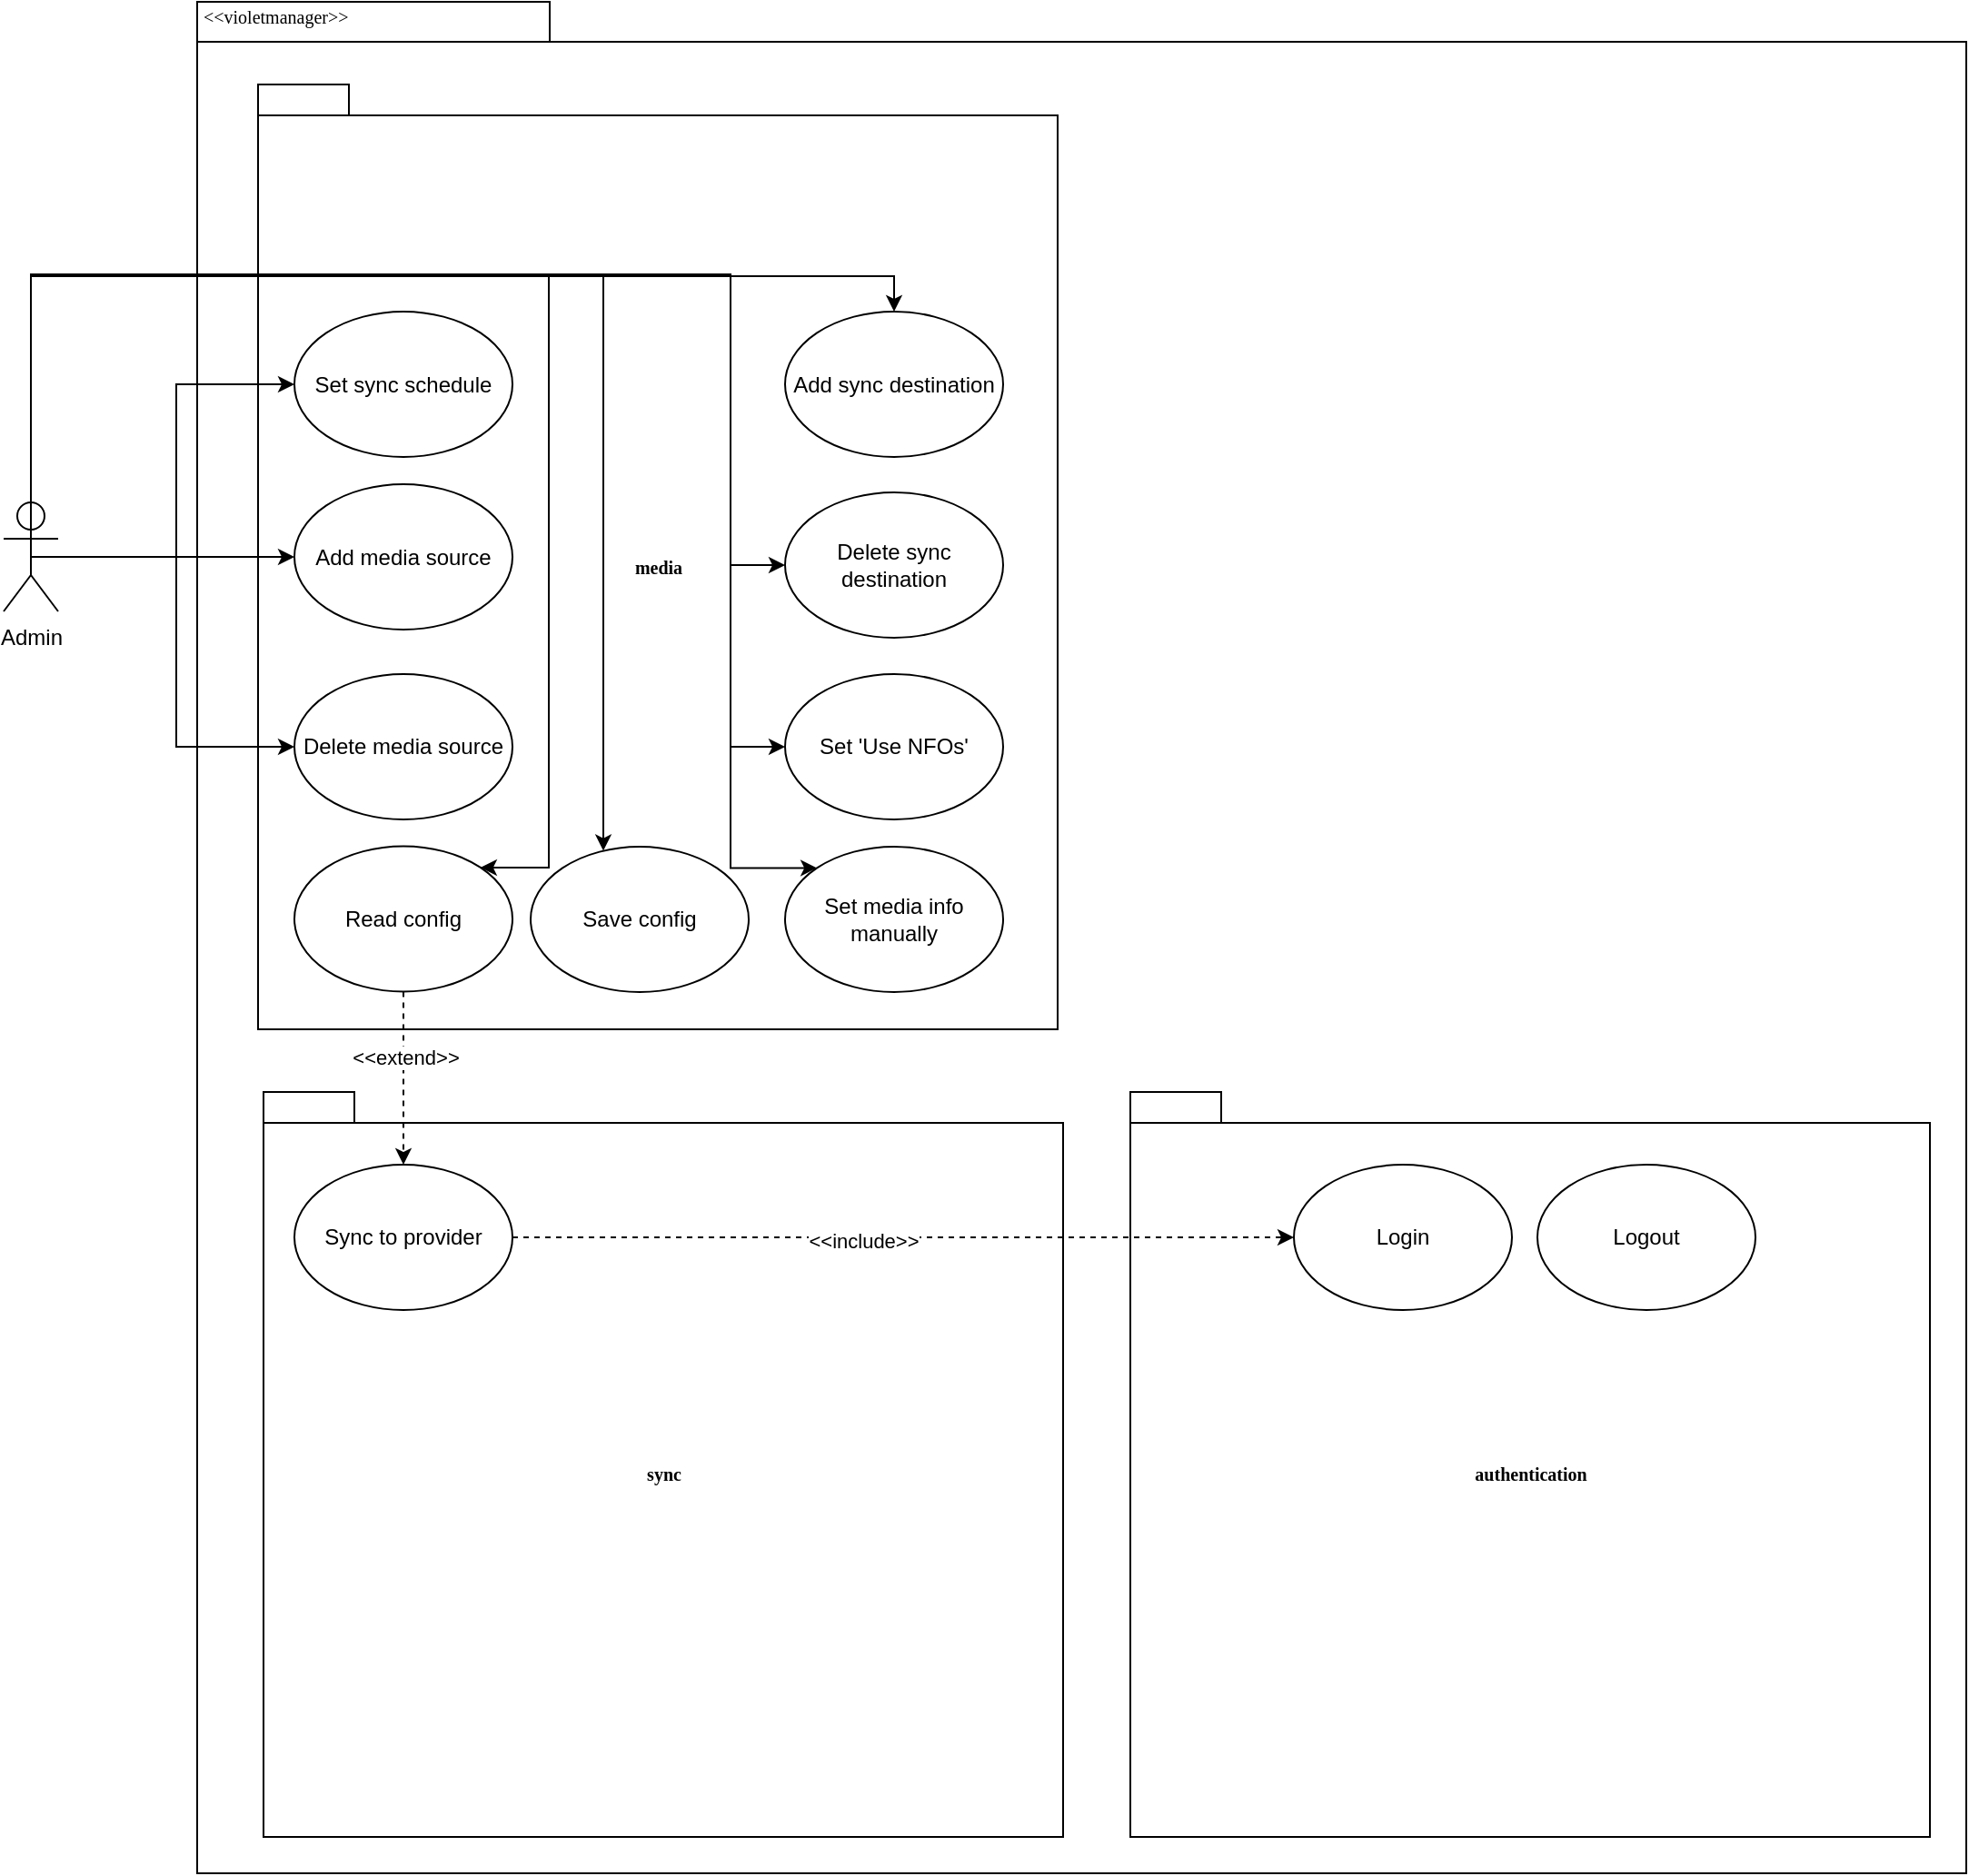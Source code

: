 <mxfile version="13.10.9" type="github">
  <diagram name="Page-1" id="b5b7bab2-c9e2-2cf4-8b2a-24fd1a2a6d21">
    <mxGraphModel dx="1718" dy="959" grid="1" gridSize="10" guides="1" tooltips="1" connect="1" arrows="1" fold="1" page="1" pageScale="1" pageWidth="827" pageHeight="1169" background="#ffffff" math="0" shadow="0">
      <root>
        <mxCell id="0" />
        <mxCell id="1" parent="0" />
        <mxCell id="6e0c8c40b5770093-72" value="" style="shape=folder;fontStyle=1;spacingTop=10;tabWidth=194;tabHeight=22;tabPosition=left;html=1;rounded=0;shadow=0;comic=0;labelBackgroundColor=none;strokeWidth=1;fillColor=none;fontFamily=Verdana;fontSize=10;align=center;" parent="1" vertex="1">
          <mxGeometry x="156.5" y="40" width="973.5" height="1030" as="geometry" />
        </mxCell>
        <mxCell id="6e0c8c40b5770093-73" value="&amp;lt;&amp;lt;violetmanager&amp;gt;&amp;gt;" style="text;html=1;align=left;verticalAlign=top;spacingTop=-4;fontSize=10;fontFamily=Verdana" parent="1" vertex="1">
          <mxGeometry x="157.5" y="40" width="130" height="20" as="geometry" />
        </mxCell>
        <mxCell id="yLW3yvbtPbf4ESxx5c4I-72" style="edgeStyle=orthogonalEdgeStyle;rounded=0;orthogonalLoop=1;jettySize=auto;html=1;exitX=0.5;exitY=0.5;exitDx=0;exitDy=0;exitPerimeter=0;entryX=0;entryY=0.5;entryDx=0;entryDy=0;endArrow=classic;endFill=1;" edge="1" parent="1" source="yLW3yvbtPbf4ESxx5c4I-1" target="yLW3yvbtPbf4ESxx5c4I-60">
          <mxGeometry relative="1" as="geometry" />
        </mxCell>
        <mxCell id="yLW3yvbtPbf4ESxx5c4I-1" value="Admin" style="shape=umlActor;verticalLabelPosition=bottom;verticalAlign=top;html=1;outlineConnect=0;" vertex="1" parent="1">
          <mxGeometry x="50" y="315.5" width="30" height="60" as="geometry" />
        </mxCell>
        <mxCell id="yLW3yvbtPbf4ESxx5c4I-9" value="" style="group;verticalAlign=bottom;labelPosition=center;verticalLabelPosition=top;align=center;horizontal=1;" vertex="1" connectable="0" parent="1">
          <mxGeometry x="670" y="640" width="440" height="410" as="geometry" />
        </mxCell>
        <mxCell id="yLW3yvbtPbf4ESxx5c4I-10" value="authentication" style="shape=folder;fontStyle=1;spacingTop=10;tabWidth=50;tabHeight=17;tabPosition=left;html=1;rounded=0;shadow=0;comic=0;labelBackgroundColor=none;strokeWidth=1;fontFamily=Verdana;fontSize=10;align=center;" vertex="1" parent="yLW3yvbtPbf4ESxx5c4I-9">
          <mxGeometry width="440" height="410" as="geometry" />
        </mxCell>
        <mxCell id="yLW3yvbtPbf4ESxx5c4I-12" value="Login" style="ellipse;whiteSpace=wrap;html=1;" vertex="1" parent="yLW3yvbtPbf4ESxx5c4I-9">
          <mxGeometry x="90" y="40" width="120" height="80" as="geometry" />
        </mxCell>
        <mxCell id="yLW3yvbtPbf4ESxx5c4I-13" value="Logout" style="ellipse;whiteSpace=wrap;html=1;" vertex="1" parent="yLW3yvbtPbf4ESxx5c4I-9">
          <mxGeometry x="224" y="40" width="120" height="80" as="geometry" />
        </mxCell>
        <mxCell id="yLW3yvbtPbf4ESxx5c4I-51" value="" style="group;verticalAlign=bottom;labelPosition=center;verticalLabelPosition=top;align=center;horizontal=1;" vertex="1" connectable="0" parent="1">
          <mxGeometry x="193" y="640" width="440" height="410" as="geometry" />
        </mxCell>
        <mxCell id="yLW3yvbtPbf4ESxx5c4I-52" value="sync" style="shape=folder;fontStyle=1;spacingTop=10;tabWidth=50;tabHeight=17;tabPosition=left;html=1;rounded=0;shadow=0;comic=0;labelBackgroundColor=none;strokeWidth=1;fontFamily=Verdana;fontSize=10;align=center;" vertex="1" parent="yLW3yvbtPbf4ESxx5c4I-51">
          <mxGeometry width="440" height="410" as="geometry" />
        </mxCell>
        <mxCell id="yLW3yvbtPbf4ESxx5c4I-53" value="Sync to provider" style="ellipse;whiteSpace=wrap;html=1;" vertex="1" parent="yLW3yvbtPbf4ESxx5c4I-51">
          <mxGeometry x="17" y="40" width="120" height="80" as="geometry" />
        </mxCell>
        <mxCell id="yLW3yvbtPbf4ESxx5c4I-55" style="edgeStyle=orthogonalEdgeStyle;rounded=0;orthogonalLoop=1;jettySize=auto;html=1;exitX=1;exitY=0.5;exitDx=0;exitDy=0;entryX=0;entryY=0.5;entryDx=0;entryDy=0;dashed=1;endArrow=classic;endFill=1;" edge="1" parent="1" source="yLW3yvbtPbf4ESxx5c4I-53" target="yLW3yvbtPbf4ESxx5c4I-12">
          <mxGeometry relative="1" as="geometry" />
        </mxCell>
        <mxCell id="yLW3yvbtPbf4ESxx5c4I-56" value="&amp;lt;&amp;lt;include&amp;gt;&amp;gt;" style="edgeLabel;html=1;align=center;verticalAlign=middle;resizable=0;points=[];" vertex="1" connectable="0" parent="yLW3yvbtPbf4ESxx5c4I-55">
          <mxGeometry x="-0.105" y="-2" relative="1" as="geometry">
            <mxPoint as="offset" />
          </mxGeometry>
        </mxCell>
        <mxCell id="yLW3yvbtPbf4ESxx5c4I-57" value="" style="group;verticalAlign=bottom;labelPosition=center;verticalLabelPosition=top;align=center;horizontal=1;" vertex="1" connectable="0" parent="1">
          <mxGeometry x="190" y="85.5" width="440" height="520" as="geometry" />
        </mxCell>
        <mxCell id="yLW3yvbtPbf4ESxx5c4I-58" value="media" style="shape=folder;fontStyle=1;spacingTop=10;tabWidth=50;tabHeight=17;tabPosition=left;html=1;rounded=0;shadow=0;comic=0;labelBackgroundColor=none;strokeWidth=1;fontFamily=Verdana;fontSize=10;align=center;" vertex="1" parent="yLW3yvbtPbf4ESxx5c4I-57">
          <mxGeometry width="440" height="520" as="geometry" />
        </mxCell>
        <mxCell id="yLW3yvbtPbf4ESxx5c4I-59" value="Set &#39;Use NFOs&#39;" style="ellipse;whiteSpace=wrap;html=1;" vertex="1" parent="yLW3yvbtPbf4ESxx5c4I-57">
          <mxGeometry x="290" y="324.5" width="120" height="80" as="geometry" />
        </mxCell>
        <mxCell id="yLW3yvbtPbf4ESxx5c4I-60" value="Add media source" style="ellipse;whiteSpace=wrap;html=1;" vertex="1" parent="yLW3yvbtPbf4ESxx5c4I-57">
          <mxGeometry x="20" y="220" width="120" height="80" as="geometry" />
        </mxCell>
        <mxCell id="yLW3yvbtPbf4ESxx5c4I-61" value="Delete media source" style="ellipse;whiteSpace=wrap;html=1;" vertex="1" parent="yLW3yvbtPbf4ESxx5c4I-57">
          <mxGeometry x="20" y="324.5" width="120" height="80" as="geometry" />
        </mxCell>
        <mxCell id="yLW3yvbtPbf4ESxx5c4I-62" value="Add sync destination" style="ellipse;whiteSpace=wrap;html=1;" vertex="1" parent="yLW3yvbtPbf4ESxx5c4I-57">
          <mxGeometry x="290" y="125" width="120" height="80" as="geometry" />
        </mxCell>
        <mxCell id="yLW3yvbtPbf4ESxx5c4I-63" value="Delete sync destination" style="ellipse;whiteSpace=wrap;html=1;" vertex="1" parent="yLW3yvbtPbf4ESxx5c4I-57">
          <mxGeometry x="290" y="224.5" width="120" height="80" as="geometry" />
        </mxCell>
        <mxCell id="yLW3yvbtPbf4ESxx5c4I-64" value="Set sync schedule" style="ellipse;whiteSpace=wrap;html=1;" vertex="1" parent="yLW3yvbtPbf4ESxx5c4I-57">
          <mxGeometry x="20" y="125" width="120" height="80" as="geometry" />
        </mxCell>
        <mxCell id="yLW3yvbtPbf4ESxx5c4I-65" value="Set media info manually" style="ellipse;whiteSpace=wrap;html=1;" vertex="1" parent="yLW3yvbtPbf4ESxx5c4I-57">
          <mxGeometry x="290" y="419.5" width="120" height="80" as="geometry" />
        </mxCell>
        <mxCell id="yLW3yvbtPbf4ESxx5c4I-66" value="Read config" style="ellipse;whiteSpace=wrap;html=1;" vertex="1" parent="yLW3yvbtPbf4ESxx5c4I-57">
          <mxGeometry x="20" y="419.25" width="120" height="80" as="geometry" />
        </mxCell>
        <mxCell id="yLW3yvbtPbf4ESxx5c4I-67" value="Save config" style="ellipse;whiteSpace=wrap;html=1;" vertex="1" parent="yLW3yvbtPbf4ESxx5c4I-57">
          <mxGeometry x="150" y="419.5" width="120" height="80" as="geometry" />
        </mxCell>
        <mxCell id="yLW3yvbtPbf4ESxx5c4I-68" style="edgeStyle=orthogonalEdgeStyle;rounded=0;orthogonalLoop=1;jettySize=auto;html=1;exitX=0.5;exitY=1;exitDx=0;exitDy=0;entryX=0.5;entryY=0;entryDx=0;entryDy=0;dashed=1;endArrow=classic;endFill=1;" edge="1" parent="1" source="yLW3yvbtPbf4ESxx5c4I-66" target="yLW3yvbtPbf4ESxx5c4I-53">
          <mxGeometry relative="1" as="geometry" />
        </mxCell>
        <mxCell id="yLW3yvbtPbf4ESxx5c4I-69" value="&amp;lt;&amp;lt;extend&amp;gt;&amp;gt;" style="edgeLabel;html=1;align=center;verticalAlign=middle;resizable=0;points=[];" vertex="1" connectable="0" parent="yLW3yvbtPbf4ESxx5c4I-68">
          <mxGeometry x="-0.239" y="1" relative="1" as="geometry">
            <mxPoint as="offset" />
          </mxGeometry>
        </mxCell>
        <mxCell id="yLW3yvbtPbf4ESxx5c4I-71" style="edgeStyle=orthogonalEdgeStyle;rounded=0;orthogonalLoop=1;jettySize=auto;html=1;exitX=0.5;exitY=0.5;exitDx=0;exitDy=0;exitPerimeter=0;entryX=0;entryY=0.5;entryDx=0;entryDy=0;endArrow=classic;endFill=1;" edge="1" parent="1" source="yLW3yvbtPbf4ESxx5c4I-1" target="yLW3yvbtPbf4ESxx5c4I-64">
          <mxGeometry relative="1" as="geometry" />
        </mxCell>
        <mxCell id="yLW3yvbtPbf4ESxx5c4I-74" style="edgeStyle=orthogonalEdgeStyle;rounded=0;orthogonalLoop=1;jettySize=auto;html=1;exitX=0.5;exitY=0.5;exitDx=0;exitDy=0;exitPerimeter=0;entryX=0.5;entryY=0;entryDx=0;entryDy=0;endArrow=classic;endFill=1;" edge="1" parent="1" source="yLW3yvbtPbf4ESxx5c4I-1" target="yLW3yvbtPbf4ESxx5c4I-62">
          <mxGeometry relative="1" as="geometry">
            <Array as="points">
              <mxPoint x="65" y="191" />
              <mxPoint x="540" y="191" />
            </Array>
          </mxGeometry>
        </mxCell>
        <mxCell id="yLW3yvbtPbf4ESxx5c4I-77" style="edgeStyle=orthogonalEdgeStyle;rounded=0;orthogonalLoop=1;jettySize=auto;html=1;exitX=0.5;exitY=0.5;exitDx=0;exitDy=0;exitPerimeter=0;entryX=0;entryY=0.5;entryDx=0;entryDy=0;endArrow=classic;endFill=1;" edge="1" parent="1" source="yLW3yvbtPbf4ESxx5c4I-1" target="yLW3yvbtPbf4ESxx5c4I-63">
          <mxGeometry relative="1" as="geometry">
            <Array as="points">
              <mxPoint x="65" y="190" />
              <mxPoint x="450" y="190" />
              <mxPoint x="450" y="350" />
            </Array>
          </mxGeometry>
        </mxCell>
        <mxCell id="yLW3yvbtPbf4ESxx5c4I-78" style="edgeStyle=orthogonalEdgeStyle;rounded=0;orthogonalLoop=1;jettySize=auto;html=1;exitX=0.5;exitY=0.5;exitDx=0;exitDy=0;exitPerimeter=0;entryX=0;entryY=0.5;entryDx=0;entryDy=0;endArrow=classic;endFill=1;" edge="1" parent="1" source="yLW3yvbtPbf4ESxx5c4I-1" target="yLW3yvbtPbf4ESxx5c4I-59">
          <mxGeometry relative="1" as="geometry">
            <Array as="points">
              <mxPoint x="65" y="190" />
              <mxPoint x="450" y="190" />
              <mxPoint x="450" y="450" />
            </Array>
          </mxGeometry>
        </mxCell>
        <mxCell id="yLW3yvbtPbf4ESxx5c4I-79" style="edgeStyle=orthogonalEdgeStyle;rounded=0;orthogonalLoop=1;jettySize=auto;html=1;exitX=0.5;exitY=0.5;exitDx=0;exitDy=0;exitPerimeter=0;entryX=0;entryY=0;entryDx=0;entryDy=0;endArrow=classic;endFill=1;" edge="1" parent="1" source="yLW3yvbtPbf4ESxx5c4I-1" target="yLW3yvbtPbf4ESxx5c4I-65">
          <mxGeometry relative="1" as="geometry">
            <Array as="points">
              <mxPoint x="65" y="190" />
              <mxPoint x="450" y="190" />
              <mxPoint x="450" y="517" />
            </Array>
          </mxGeometry>
        </mxCell>
        <mxCell id="yLW3yvbtPbf4ESxx5c4I-80" style="edgeStyle=orthogonalEdgeStyle;rounded=0;orthogonalLoop=1;jettySize=auto;html=1;exitX=0.5;exitY=0.5;exitDx=0;exitDy=0;exitPerimeter=0;endArrow=classic;endFill=1;" edge="1" parent="1" source="yLW3yvbtPbf4ESxx5c4I-1" target="yLW3yvbtPbf4ESxx5c4I-67">
          <mxGeometry relative="1" as="geometry">
            <Array as="points">
              <mxPoint x="65" y="190" />
              <mxPoint x="380" y="190" />
            </Array>
          </mxGeometry>
        </mxCell>
        <mxCell id="yLW3yvbtPbf4ESxx5c4I-73" style="edgeStyle=orthogonalEdgeStyle;rounded=0;orthogonalLoop=1;jettySize=auto;html=1;exitX=0.5;exitY=0.5;exitDx=0;exitDy=0;exitPerimeter=0;entryX=0;entryY=0.5;entryDx=0;entryDy=0;endArrow=classic;endFill=1;" edge="1" parent="1" source="yLW3yvbtPbf4ESxx5c4I-1" target="yLW3yvbtPbf4ESxx5c4I-61">
          <mxGeometry relative="1" as="geometry" />
        </mxCell>
        <mxCell id="yLW3yvbtPbf4ESxx5c4I-82" style="edgeStyle=orthogonalEdgeStyle;rounded=0;orthogonalLoop=1;jettySize=auto;html=1;exitX=0.5;exitY=0.5;exitDx=0;exitDy=0;exitPerimeter=0;endArrow=classic;endFill=1;" edge="1" parent="1" source="yLW3yvbtPbf4ESxx5c4I-1" target="yLW3yvbtPbf4ESxx5c4I-60">
          <mxGeometry relative="1" as="geometry" />
        </mxCell>
        <mxCell id="yLW3yvbtPbf4ESxx5c4I-83" style="edgeStyle=orthogonalEdgeStyle;rounded=0;orthogonalLoop=1;jettySize=auto;html=1;exitX=0.5;exitY=0.5;exitDx=0;exitDy=0;exitPerimeter=0;entryX=1;entryY=0;entryDx=0;entryDy=0;endArrow=classic;endFill=1;" edge="1" parent="1" source="yLW3yvbtPbf4ESxx5c4I-1" target="yLW3yvbtPbf4ESxx5c4I-66">
          <mxGeometry relative="1" as="geometry">
            <Array as="points">
              <mxPoint x="65" y="190" />
              <mxPoint x="350" y="190" />
              <mxPoint x="350" y="517" />
            </Array>
          </mxGeometry>
        </mxCell>
      </root>
    </mxGraphModel>
  </diagram>
</mxfile>
